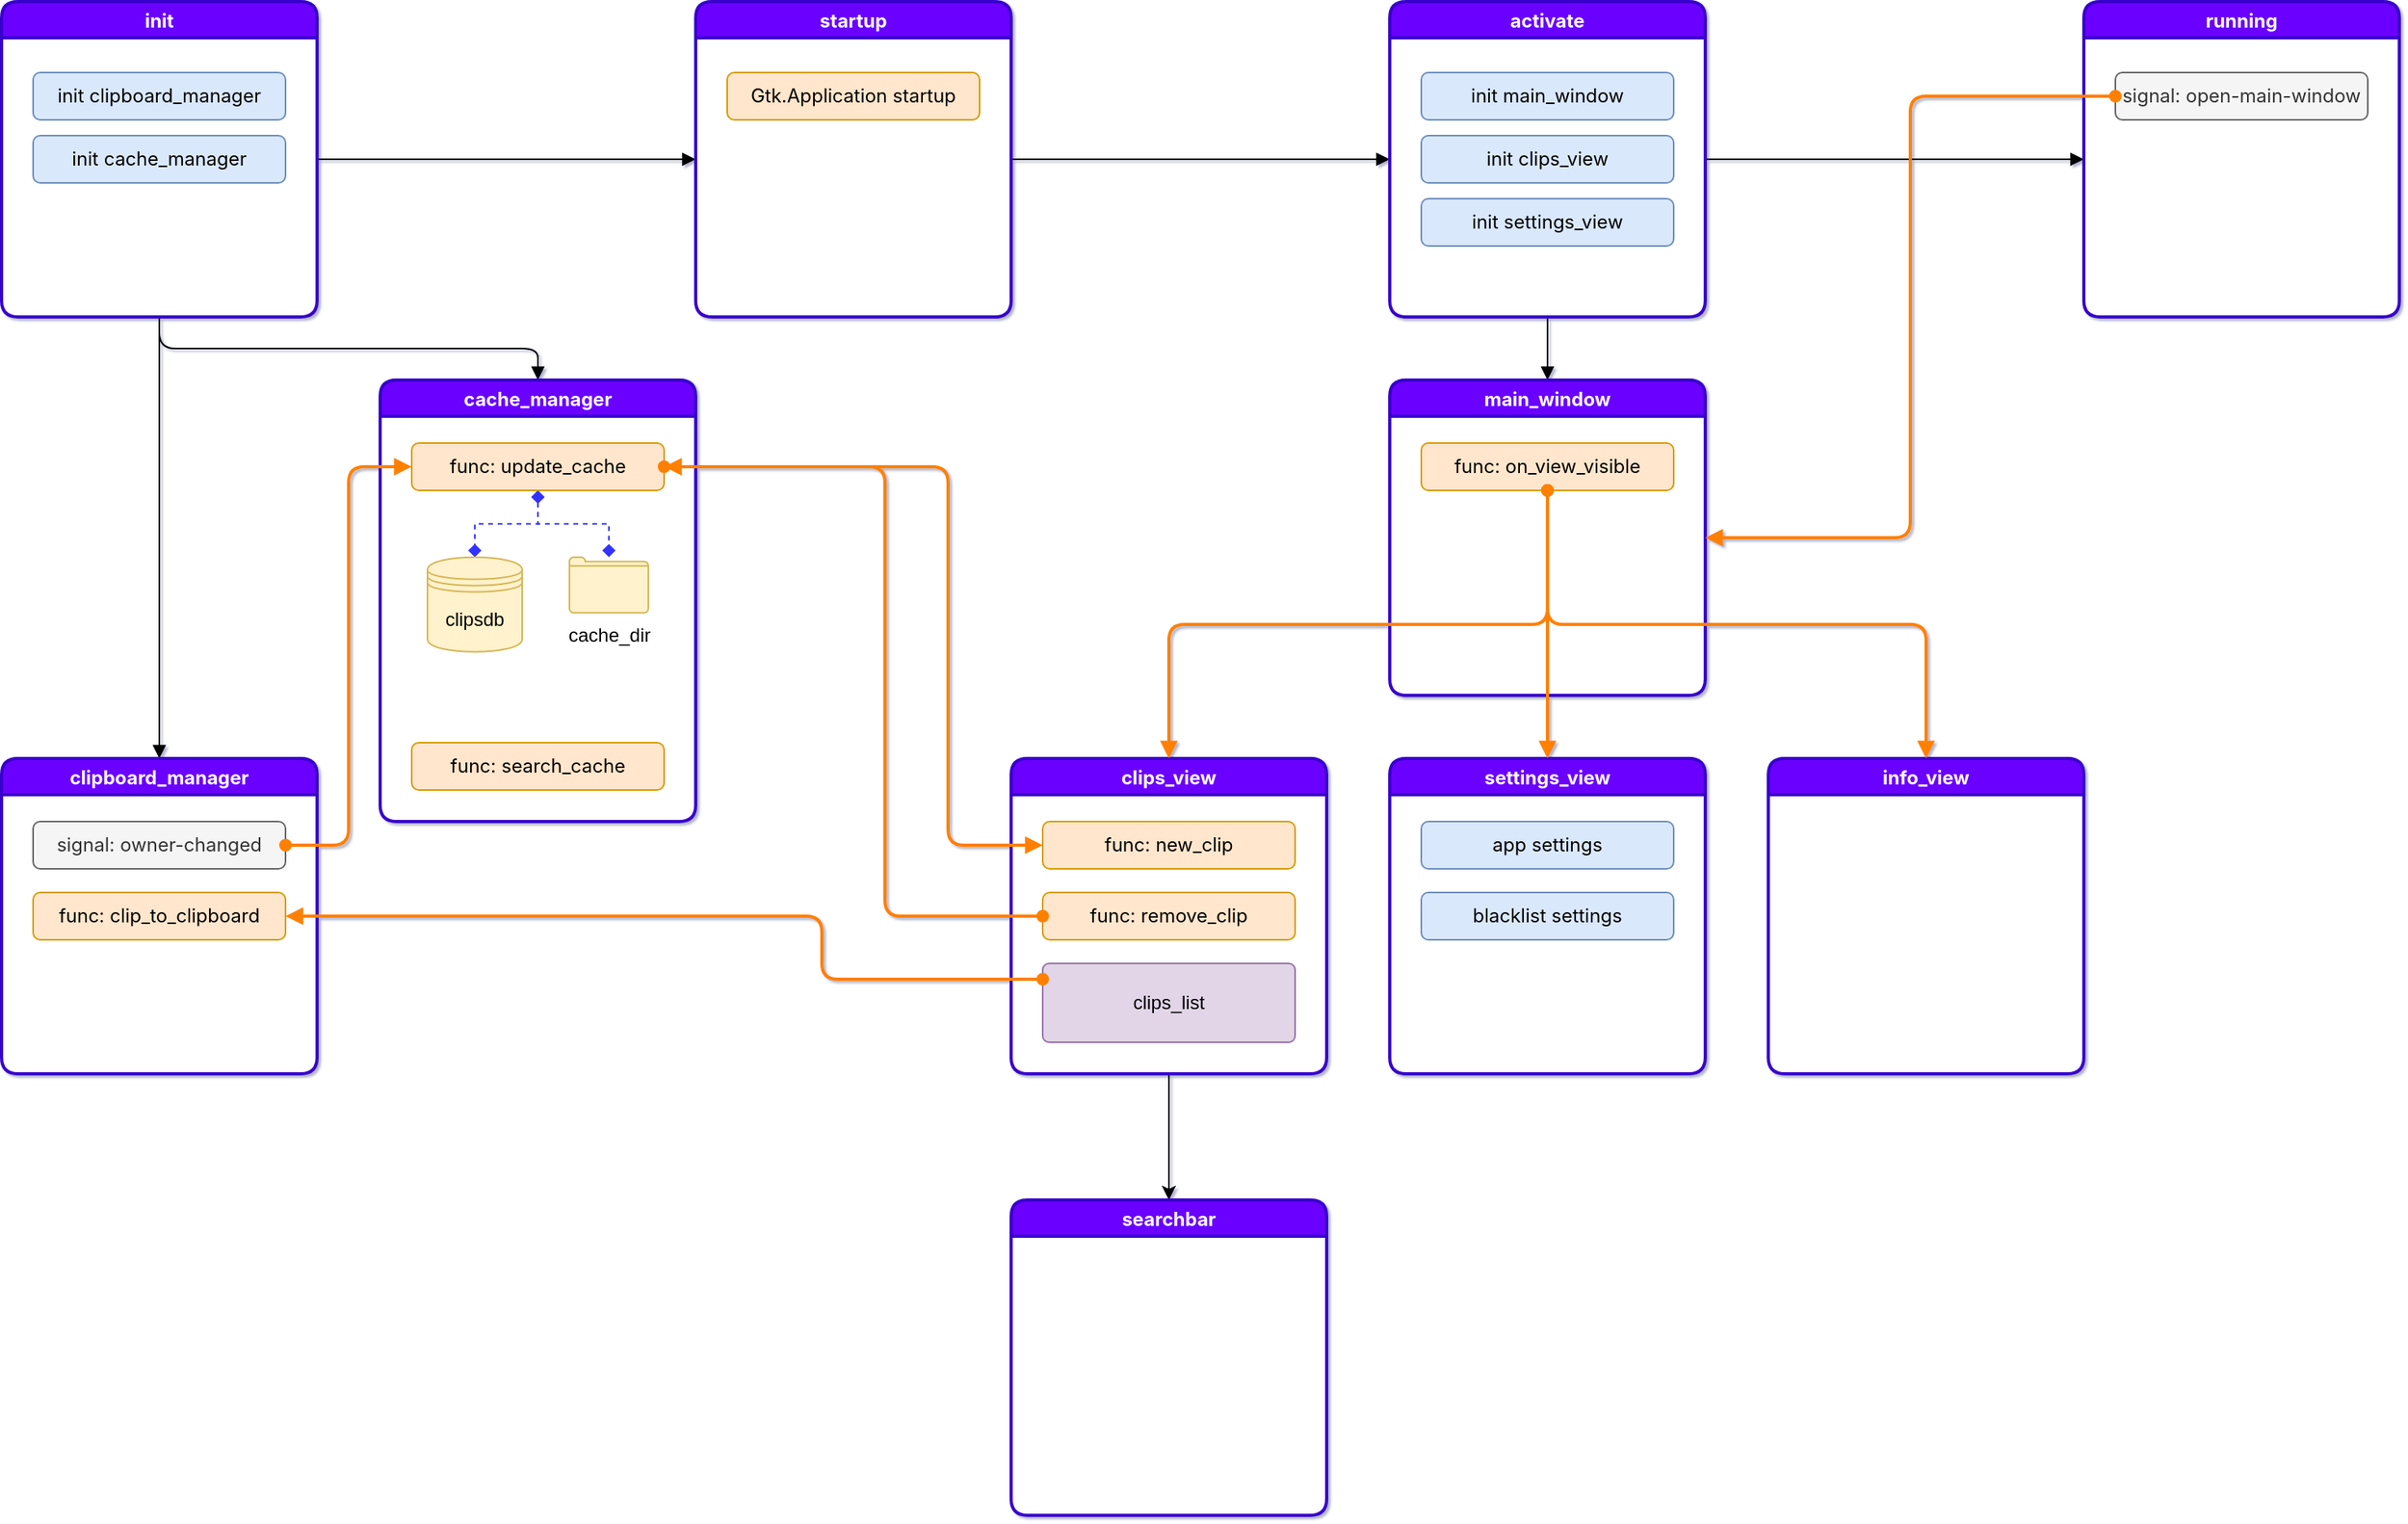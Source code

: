 <mxfile version="13.6.5" pages="2">
    <diagram id="j1ny3Ss1Q0sh5PDAtYMi" name="flow">
        <mxGraphModel dx="1838" dy="849" grid="1" gridSize="10" guides="1" tooltips="1" connect="1" arrows="1" fold="1" page="1" pageScale="1" pageWidth="1654" pageHeight="1169" math="0" shadow="1">
            <root>
                <mxCell id="9WSpmLzHRRsmoLOSvqGu-0"/>
                <mxCell id="9WSpmLzHRRsmoLOSvqGu-1" parent="9WSpmLzHRRsmoLOSvqGu-0"/>
                <mxCell id="9WSpmLzHRRsmoLOSvqGu-28" value="" style="edgeStyle=orthogonalEdgeStyle;rounded=1;orthogonalLoop=1;jettySize=auto;html=1;fontFamily=Inter;fontSource=https%3A%2F%2Ffonts.googleapis.com%2Fcss%3Ffamily%3DInter;strokeWidth=1;endArrow=block;endFill=1;" parent="9WSpmLzHRRsmoLOSvqGu-1" source="9WSpmLzHRRsmoLOSvqGu-22" target="9WSpmLzHRRsmoLOSvqGu-26" edge="1">
                    <mxGeometry relative="1" as="geometry"/>
                </mxCell>
                <mxCell id="1" value="" style="edgeStyle=orthogonalEdgeStyle;rounded=0;orthogonalLoop=1;jettySize=auto;html=1;endArrow=block;endFill=1;" parent="9WSpmLzHRRsmoLOSvqGu-1" source="9WSpmLzHRRsmoLOSvqGu-22" target="0" edge="1">
                    <mxGeometry relative="1" as="geometry"/>
                </mxCell>
                <mxCell id="6" style="edgeStyle=orthogonalEdgeStyle;rounded=1;orthogonalLoop=1;jettySize=auto;html=1;entryX=0.5;entryY=0;entryDx=0;entryDy=0;endArrow=block;endFill=1;" parent="9WSpmLzHRRsmoLOSvqGu-1" source="9WSpmLzHRRsmoLOSvqGu-22" target="5" edge="1">
                    <mxGeometry relative="1" as="geometry">
                        <Array as="points">
                            <mxPoint x="180" y="260"/>
                            <mxPoint x="420" y="260"/>
                        </Array>
                    </mxGeometry>
                </mxCell>
                <mxCell id="9WSpmLzHRRsmoLOSvqGu-22" value="init" style="swimlane;fillColor=#6a00ff;strokeColor=#3700CC;fontColor=#ffffff;strokeWidth=2;rounded=1;shadow=0;sketch=0;glass=0;fontFamily=Inter;fontSource=https%3A%2F%2Ffonts.googleapis.com%2Fcss%3Ffamily%3DInter;swimlaneFillColor=#ffffff;" parent="9WSpmLzHRRsmoLOSvqGu-1" vertex="1">
                    <mxGeometry x="80" y="40" width="200" height="200" as="geometry"/>
                </mxCell>
                <mxCell id="2" value="init clipboard_manager" style="rounded=1;whiteSpace=wrap;html=1;fontFamily=Inter;fontSource=https%3A%2F%2Ffonts.googleapis.com%2Fcss%3Ffamily%3DInter;fillColor=#dae8fc;strokeColor=#6c8ebf;" parent="9WSpmLzHRRsmoLOSvqGu-22" vertex="1">
                    <mxGeometry x="20" y="45" width="160" height="30" as="geometry"/>
                </mxCell>
                <mxCell id="3" value="init cache_manager" style="rounded=1;whiteSpace=wrap;html=1;fontFamily=Inter;fontSource=https%3A%2F%2Ffonts.googleapis.com%2Fcss%3Ffamily%3DInter;fillColor=#dae8fc;strokeColor=#6c8ebf;" parent="9WSpmLzHRRsmoLOSvqGu-22" vertex="1">
                    <mxGeometry x="20" y="85" width="160" height="30" as="geometry"/>
                </mxCell>
                <mxCell id="ZoLEWMUwDy_6GeyxjTov-4" value="" style="edgeStyle=orthogonalEdgeStyle;rounded=1;orthogonalLoop=1;jettySize=auto;html=1;fontFamily=Inter;fontSource=https%3A%2F%2Ffonts.googleapis.com%2Fcss%3Ffamily%3DInter;strokeWidth=1;endArrow=block;endFill=1;" parent="9WSpmLzHRRsmoLOSvqGu-1" source="9WSpmLzHRRsmoLOSvqGu-26" target="ZoLEWMUwDy_6GeyxjTov-0" edge="1">
                    <mxGeometry relative="1" as="geometry"/>
                </mxCell>
                <mxCell id="9WSpmLzHRRsmoLOSvqGu-26" value="startup" style="swimlane;fillColor=#6a00ff;strokeColor=#3700CC;fontColor=#ffffff;strokeWidth=2;perimeterSpacing=0;rounded=1;fontFamily=Inter;fontSource=https%3A%2F%2Ffonts.googleapis.com%2Fcss%3Ffamily%3DInter;swimlaneFillColor=#ffffff;" parent="9WSpmLzHRRsmoLOSvqGu-1" vertex="1">
                    <mxGeometry x="520" y="40" width="200" height="200" as="geometry"/>
                </mxCell>
                <mxCell id="9WSpmLzHRRsmoLOSvqGu-13" value="Gtk.Application startup" style="rounded=1;whiteSpace=wrap;html=1;fontFamily=Inter;fontSource=https%3A%2F%2Ffonts.googleapis.com%2Fcss%3Ffamily%3DInter;fillColor=#ffe6cc;strokeColor=#d79b00;" parent="9WSpmLzHRRsmoLOSvqGu-26" vertex="1">
                    <mxGeometry x="20" y="45" width="160" height="30" as="geometry"/>
                </mxCell>
                <mxCell id="hLRt6eJ45aM8rtLhUjsM-7" value="" style="edgeStyle=orthogonalEdgeStyle;rounded=1;orthogonalLoop=1;jettySize=auto;html=1;fontFamily=Inter;fontSource=https%3A%2F%2Ffonts.googleapis.com%2Fcss%3Ffamily%3DInter;strokeWidth=1;endArrow=block;endFill=1;" parent="9WSpmLzHRRsmoLOSvqGu-1" source="ZoLEWMUwDy_6GeyxjTov-0" target="hLRt6eJ45aM8rtLhUjsM-5" edge="1">
                    <mxGeometry relative="1" as="geometry"/>
                </mxCell>
                <mxCell id="SwcRo_79waH0NxTdfLfB-39" style="edgeStyle=elbowEdgeStyle;rounded=1;orthogonalLoop=1;jettySize=auto;html=1;entryX=0.5;entryY=0;entryDx=0;entryDy=0;endArrow=block;endFill=1;strokeColor=#000000;strokeWidth=1;fontFamily=Inter;" parent="9WSpmLzHRRsmoLOSvqGu-1" source="ZoLEWMUwDy_6GeyxjTov-0" target="SwcRo_79waH0NxTdfLfB-35" edge="1">
                    <mxGeometry relative="1" as="geometry"/>
                </mxCell>
                <mxCell id="ZoLEWMUwDy_6GeyxjTov-0" value="activate" style="swimlane;fillColor=#6a00ff;strokeColor=#3700CC;fontColor=#ffffff;strokeWidth=2;perimeterSpacing=0;rounded=1;fontFamily=Inter;fontSource=https%3A%2F%2Ffonts.googleapis.com%2Fcss%3Ffamily%3DInter;swimlaneFillColor=#ffffff;" parent="9WSpmLzHRRsmoLOSvqGu-1" vertex="1">
                    <mxGeometry x="960" y="40" width="200" height="200" as="geometry"/>
                </mxCell>
                <mxCell id="9WSpmLzHRRsmoLOSvqGu-16" value="init main_window" style="rounded=1;whiteSpace=wrap;html=1;fontFamily=Inter;fontSource=https%3A%2F%2Ffonts.googleapis.com%2Fcss%3Ffamily%3DInter;fillColor=#dae8fc;strokeColor=#6c8ebf;" parent="ZoLEWMUwDy_6GeyxjTov-0" vertex="1">
                    <mxGeometry x="20" y="45" width="160" height="30" as="geometry"/>
                </mxCell>
                <mxCell id="C7c_2EIT-gh8rbHYRcQ1-89" value="init clips_view" style="rounded=1;whiteSpace=wrap;html=1;fontFamily=Inter;fontSource=https%3A%2F%2Ffonts.googleapis.com%2Fcss%3Ffamily%3DInter;fillColor=#dae8fc;strokeColor=#6c8ebf;" parent="ZoLEWMUwDy_6GeyxjTov-0" vertex="1">
                    <mxGeometry x="20" y="85" width="160" height="30" as="geometry"/>
                </mxCell>
                <mxCell id="C7c_2EIT-gh8rbHYRcQ1-90" value="init settings_view" style="rounded=1;whiteSpace=wrap;html=1;fontFamily=Inter;fontSource=https%3A%2F%2Ffonts.googleapis.com%2Fcss%3Ffamily%3DInter;fillColor=#dae8fc;strokeColor=#6c8ebf;" parent="ZoLEWMUwDy_6GeyxjTov-0" vertex="1">
                    <mxGeometry x="20" y="125" width="160" height="30" as="geometry"/>
                </mxCell>
                <mxCell id="hLRt6eJ45aM8rtLhUjsM-5" value="running" style="swimlane;fillColor=#6a00ff;strokeColor=#3700CC;fontColor=#ffffff;strokeWidth=2;perimeterSpacing=0;rounded=1;fontFamily=Inter;fontSource=https%3A%2F%2Ffonts.googleapis.com%2Fcss%3Ffamily%3DInter;swimlaneFillColor=#ffffff;" parent="9WSpmLzHRRsmoLOSvqGu-1" vertex="1">
                    <mxGeometry x="1400" y="40" width="200" height="200" as="geometry"/>
                </mxCell>
                <mxCell id="SwcRo_79waH0NxTdfLfB-34" value="signal: open-main-window" style="rounded=1;whiteSpace=wrap;html=1;fontFamily=Inter;fontSource=https%3A%2F%2Ffonts.googleapis.com%2Fcss%3Ffamily%3DInter;fillColor=#f5f5f5;strokeColor=#666666;fontColor=#333333;" parent="hLRt6eJ45aM8rtLhUjsM-5" vertex="1">
                    <mxGeometry x="20" y="45" width="160" height="30" as="geometry"/>
                </mxCell>
                <mxCell id="0" value="clipboard_manager" style="swimlane;fillColor=#6a00ff;strokeColor=#3700CC;fontColor=#ffffff;strokeWidth=2;rounded=1;shadow=0;sketch=0;glass=0;fontFamily=Inter;fontSource=https%3A%2F%2Ffonts.googleapis.com%2Fcss%3Ffamily%3DInter;swimlaneFillColor=#ffffff;startSize=23;" parent="9WSpmLzHRRsmoLOSvqGu-1" vertex="1">
                    <mxGeometry x="80" y="520" width="200" height="200" as="geometry"/>
                </mxCell>
                <mxCell id="SwcRo_79waH0NxTdfLfB-18" value="signal: owner-changed" style="rounded=1;whiteSpace=wrap;html=1;fontFamily=Inter;fontSource=https%3A%2F%2Ffonts.googleapis.com%2Fcss%3Ffamily%3DInter;fillColor=#f5f5f5;strokeColor=#666666;fontColor=#333333;" parent="0" vertex="1">
                    <mxGeometry x="20" y="40" width="160" height="30" as="geometry"/>
                </mxCell>
                <mxCell id="SwcRo_79waH0NxTdfLfB-28" value="func: clip_to_clipboard" style="rounded=1;whiteSpace=wrap;html=1;fontFamily=Inter;fontSource=https%3A%2F%2Ffonts.googleapis.com%2Fcss%3Ffamily%3DInter;fillColor=#ffe6cc;strokeColor=#d79b00;" parent="0" vertex="1">
                    <mxGeometry x="20" y="85" width="160" height="30" as="geometry"/>
                </mxCell>
                <mxCell id="5" value="cache_manager" style="swimlane;fillColor=#6a00ff;strokeColor=#3700CC;fontColor=#ffffff;strokeWidth=2;rounded=1;shadow=0;sketch=0;glass=0;fontFamily=Inter;fontSource=https%3A%2F%2Ffonts.googleapis.com%2Fcss%3Ffamily%3DInter;swimlaneFillColor=#ffffff;startSize=23;" parent="9WSpmLzHRRsmoLOSvqGu-1" vertex="1">
                    <mxGeometry x="320" y="280" width="200" height="280" as="geometry"/>
                </mxCell>
                <mxCell id="19" style="edgeStyle=orthogonalEdgeStyle;rounded=0;orthogonalLoop=1;jettySize=auto;html=1;endArrow=diamond;endFill=1;startArrow=diamond;startFill=1;dashed=1;strokeColor=#3333FF;" parent="5" source="SwcRo_79waH0NxTdfLfB-19" target="SwcRo_79waH0NxTdfLfB-33" edge="1">
                    <mxGeometry relative="1" as="geometry"/>
                </mxCell>
                <mxCell id="20" style="edgeStyle=orthogonalEdgeStyle;rounded=0;orthogonalLoop=1;jettySize=auto;html=1;entryX=0.5;entryY=0;entryDx=0;entryDy=0;endArrow=diamond;endFill=1;startArrow=diamond;startFill=1;dashed=1;strokeColor=#3333FF;" parent="5" source="SwcRo_79waH0NxTdfLfB-19" target="SwcRo_79waH0NxTdfLfB-23" edge="1">
                    <mxGeometry relative="1" as="geometry"/>
                </mxCell>
                <mxCell id="SwcRo_79waH0NxTdfLfB-19" value="func: update_cache" style="rounded=1;whiteSpace=wrap;html=1;fontFamily=Inter;fontSource=https%3A%2F%2Ffonts.googleapis.com%2Fcss%3Ffamily%3DInter;fillColor=#ffe6cc;strokeColor=#d79b00;" parent="5" vertex="1">
                    <mxGeometry x="20" y="40" width="160" height="30" as="geometry"/>
                </mxCell>
                <mxCell id="SwcRo_79waH0NxTdfLfB-23" value="clipsdb" style="shape=datastore;whiteSpace=wrap;html=1;fillColor=#fff2cc;strokeColor=#d6b656;" parent="5" vertex="1">
                    <mxGeometry x="30" y="112.39" width="60" height="60" as="geometry"/>
                </mxCell>
                <mxCell id="SwcRo_79waH0NxTdfLfB-33" value="cache_dir" style="html=1;verticalLabelPosition=bottom;align=center;labelBackgroundColor=#ffffff;verticalAlign=top;strokeWidth=1;strokeColor=#d6b656;shadow=0;dashed=0;shape=mxgraph.ios7.icons.folder;rounded=1;fillColor=#fff2cc;" parent="5" vertex="1">
                    <mxGeometry x="120" y="112.39" width="50" height="35.25" as="geometry"/>
                </mxCell>
                <mxCell id="29" value="func: search_cache" style="rounded=1;whiteSpace=wrap;html=1;fontFamily=Inter;fontSource=https%3A%2F%2Ffonts.googleapis.com%2Fcss%3Ffamily%3DInter;fillColor=#ffe6cc;strokeColor=#d79b00;" vertex="1" parent="5">
                    <mxGeometry x="20" y="230" width="160" height="30" as="geometry"/>
                </mxCell>
                <mxCell id="I3_1XdQ8ubKdgtrI8XkN-20" style="edgeStyle=orthogonalEdgeStyle;rounded=0;orthogonalLoop=1;jettySize=auto;html=1;entryX=0.5;entryY=0;entryDx=0;entryDy=0;" parent="9WSpmLzHRRsmoLOSvqGu-1" source="10" target="I3_1XdQ8ubKdgtrI8XkN-18" edge="1">
                    <mxGeometry relative="1" as="geometry"/>
                </mxCell>
                <mxCell id="10" value="clips_view" style="swimlane;fillColor=#6a00ff;strokeColor=#3700CC;fontColor=#ffffff;strokeWidth=2;perimeterSpacing=0;rounded=1;fontFamily=Inter;fontSource=https%3A%2F%2Ffonts.googleapis.com%2Fcss%3Ffamily%3DInter;swimlaneFillColor=#ffffff;" parent="9WSpmLzHRRsmoLOSvqGu-1" vertex="1">
                    <mxGeometry x="720" y="520" width="200" height="200" as="geometry"/>
                </mxCell>
                <mxCell id="11" value="func: new_clip" style="rounded=1;whiteSpace=wrap;html=1;fontFamily=Inter;fontSource=https%3A%2F%2Ffonts.googleapis.com%2Fcss%3Ffamily%3DInter;fillColor=#ffe6cc;strokeColor=#d79b00;" parent="10" vertex="1">
                    <mxGeometry x="20" y="40" width="160" height="30" as="geometry"/>
                </mxCell>
                <mxCell id="SwcRo_79waH0NxTdfLfB-24" value="func: remove_clip" style="rounded=1;whiteSpace=wrap;html=1;fontFamily=Inter;fontSource=https%3A%2F%2Ffonts.googleapis.com%2Fcss%3Ffamily%3DInter;fillColor=#ffe6cc;strokeColor=#d79b00;" parent="10" vertex="1">
                    <mxGeometry x="20" y="85" width="160" height="30" as="geometry"/>
                </mxCell>
                <mxCell id="SwcRo_79waH0NxTdfLfB-29" value="clips_list" style="rounded=1;whiteSpace=wrap;html=1;fillColor=#e1d5e7;strokeColor=#9673a6;arcSize=8;" parent="10" vertex="1">
                    <mxGeometry x="20" y="130" width="160" height="50" as="geometry"/>
                </mxCell>
                <mxCell id="15" value="settings_view" style="swimlane;fillColor=#6a00ff;strokeColor=#3700CC;fontColor=#ffffff;strokeWidth=2;perimeterSpacing=0;rounded=1;fontFamily=Inter;fontSource=https%3A%2F%2Ffonts.googleapis.com%2Fcss%3Ffamily%3DInter;swimlaneFillColor=#ffffff;" parent="9WSpmLzHRRsmoLOSvqGu-1" vertex="1">
                    <mxGeometry x="960" y="520" width="200" height="200" as="geometry"/>
                </mxCell>
                <mxCell id="16" value="app settings" style="rounded=1;whiteSpace=wrap;html=1;fontFamily=Inter;fontSource=https%3A%2F%2Ffonts.googleapis.com%2Fcss%3Ffamily%3DInter;fillColor=#dae8fc;strokeColor=#6c8ebf;" parent="15" vertex="1">
                    <mxGeometry x="20" y="40" width="160" height="30" as="geometry"/>
                </mxCell>
                <mxCell id="18" value="blacklist settings" style="rounded=1;whiteSpace=wrap;html=1;fontFamily=Inter;fontSource=https%3A%2F%2Ffonts.googleapis.com%2Fcss%3Ffamily%3DInter;fillColor=#dae8fc;strokeColor=#6c8ebf;" parent="15" vertex="1">
                    <mxGeometry x="20" y="85" width="160" height="30" as="geometry"/>
                </mxCell>
                <mxCell id="SwcRo_79waH0NxTdfLfB-20" style="edgeStyle=orthogonalEdgeStyle;rounded=1;orthogonalLoop=1;jettySize=auto;html=1;entryX=0;entryY=0.5;entryDx=0;entryDy=0;endArrow=block;endFill=1;startArrow=oval;startFill=1;strokeColor=#FF8000;strokeWidth=2;" parent="9WSpmLzHRRsmoLOSvqGu-1" source="SwcRo_79waH0NxTdfLfB-18" target="SwcRo_79waH0NxTdfLfB-19" edge="1">
                    <mxGeometry relative="1" as="geometry"/>
                </mxCell>
                <mxCell id="SwcRo_79waH0NxTdfLfB-21" style="edgeStyle=orthogonalEdgeStyle;rounded=1;orthogonalLoop=1;jettySize=auto;html=1;entryX=0;entryY=0.5;entryDx=0;entryDy=0;startArrow=oval;startFill=1;endArrow=block;endFill=1;strokeColor=#FF8000;strokeWidth=2;" parent="9WSpmLzHRRsmoLOSvqGu-1" source="SwcRo_79waH0NxTdfLfB-19" target="11" edge="1">
                    <mxGeometry relative="1" as="geometry">
                        <Array as="points">
                            <mxPoint x="680" y="335"/>
                            <mxPoint x="680" y="575"/>
                        </Array>
                    </mxGeometry>
                </mxCell>
                <mxCell id="SwcRo_79waH0NxTdfLfB-25" style="edgeStyle=orthogonalEdgeStyle;rounded=1;orthogonalLoop=1;jettySize=auto;html=1;entryX=1;entryY=0.5;entryDx=0;entryDy=0;startArrow=oval;startFill=1;endArrow=block;endFill=1;strokeColor=#FF8000;strokeWidth=2;" parent="9WSpmLzHRRsmoLOSvqGu-1" source="SwcRo_79waH0NxTdfLfB-24" target="SwcRo_79waH0NxTdfLfB-19" edge="1">
                    <mxGeometry relative="1" as="geometry">
                        <Array as="points">
                            <mxPoint x="640" y="620"/>
                            <mxPoint x="640" y="335"/>
                        </Array>
                    </mxGeometry>
                </mxCell>
                <mxCell id="SwcRo_79waH0NxTdfLfB-30" style="edgeStyle=elbowEdgeStyle;rounded=1;orthogonalLoop=1;jettySize=auto;html=1;entryX=1;entryY=0.5;entryDx=0;entryDy=0;startArrow=oval;startFill=1;endArrow=block;endFill=1;strokeColor=#FF8000;strokeWidth=2;" parent="9WSpmLzHRRsmoLOSvqGu-1" source="SwcRo_79waH0NxTdfLfB-29" target="SwcRo_79waH0NxTdfLfB-28" edge="1">
                    <mxGeometry relative="1" as="geometry">
                        <Array as="points">
                            <mxPoint x="600" y="660"/>
                        </Array>
                    </mxGeometry>
                </mxCell>
                <mxCell id="SwcRo_79waH0NxTdfLfB-35" value="main_window" style="swimlane;fillColor=#6a00ff;strokeColor=#3700CC;fontColor=#ffffff;strokeWidth=2;perimeterSpacing=0;rounded=1;fontFamily=Inter;fontSource=https%3A%2F%2Ffonts.googleapis.com%2Fcss%3Ffamily%3DInter;swimlaneFillColor=#ffffff;startSize=23;" parent="9WSpmLzHRRsmoLOSvqGu-1" vertex="1">
                    <mxGeometry x="960" y="280" width="200" height="200" as="geometry"/>
                </mxCell>
                <mxCell id="21" value="func: on_view_visible" style="rounded=1;whiteSpace=wrap;html=1;fontFamily=Inter;fontSource=https%3A%2F%2Ffonts.googleapis.com%2Fcss%3Ffamily%3DInter;fillColor=#ffe6cc;strokeColor=#d79b00;" vertex="1" parent="SwcRo_79waH0NxTdfLfB-35">
                    <mxGeometry x="20" y="40" width="160" height="30" as="geometry"/>
                </mxCell>
                <mxCell id="SwcRo_79waH0NxTdfLfB-44" style="edgeStyle=orthogonalEdgeStyle;rounded=1;orthogonalLoop=1;jettySize=auto;html=1;entryX=1;entryY=0.5;entryDx=0;entryDy=0;startArrow=oval;startFill=1;endArrow=block;endFill=1;strokeColor=#FF8000;strokeWidth=2;" parent="9WSpmLzHRRsmoLOSvqGu-1" source="SwcRo_79waH0NxTdfLfB-34" target="SwcRo_79waH0NxTdfLfB-35" edge="1">
                    <mxGeometry relative="1" as="geometry"/>
                </mxCell>
                <mxCell id="I3_1XdQ8ubKdgtrI8XkN-18" value="searchbar" style="swimlane;fillColor=#6a00ff;strokeColor=#3700CC;fontColor=#ffffff;strokeWidth=2;rounded=1;shadow=0;sketch=0;glass=0;fontFamily=Inter;fontSource=https%3A%2F%2Ffonts.googleapis.com%2Fcss%3Ffamily%3DInter;swimlaneFillColor=#ffffff;" parent="9WSpmLzHRRsmoLOSvqGu-1" vertex="1">
                    <mxGeometry x="720" y="800" width="200" height="200" as="geometry"/>
                </mxCell>
                <mxCell id="22" style="edgeStyle=orthogonalEdgeStyle;rounded=1;orthogonalLoop=1;jettySize=auto;html=1;entryX=0.5;entryY=0;entryDx=0;entryDy=0;startArrow=oval;startFill=1;endArrow=block;endFill=1;strokeColor=#FF8000;strokeWidth=2;exitX=0.5;exitY=1;exitDx=0;exitDy=0;" edge="1" parent="9WSpmLzHRRsmoLOSvqGu-1" source="21" target="10">
                    <mxGeometry relative="1" as="geometry">
                        <mxPoint x="530" y="390" as="sourcePoint"/>
                        <mxPoint x="850" y="650" as="targetPoint"/>
                    </mxGeometry>
                </mxCell>
                <mxCell id="23" style="edgeStyle=orthogonalEdgeStyle;rounded=1;orthogonalLoop=1;jettySize=auto;html=1;entryX=0.5;entryY=0;entryDx=0;entryDy=0;startArrow=oval;startFill=1;endArrow=block;endFill=1;strokeColor=#FF8000;strokeWidth=2;exitX=0.5;exitY=1;exitDx=0;exitDy=0;" edge="1" parent="9WSpmLzHRRsmoLOSvqGu-1" source="21" target="15">
                    <mxGeometry relative="1" as="geometry">
                        <mxPoint x="1070" y="360" as="sourcePoint"/>
                        <mxPoint x="950" y="530" as="targetPoint"/>
                    </mxGeometry>
                </mxCell>
                <mxCell id="24" value="info_view" style="swimlane;fillColor=#6a00ff;strokeColor=#3700CC;fontColor=#ffffff;strokeWidth=2;perimeterSpacing=0;rounded=1;fontFamily=Inter;fontSource=https%3A%2F%2Ffonts.googleapis.com%2Fcss%3Ffamily%3DInter;swimlaneFillColor=#ffffff;" vertex="1" parent="9WSpmLzHRRsmoLOSvqGu-1">
                    <mxGeometry x="1200" y="520" width="200" height="200" as="geometry"/>
                </mxCell>
                <mxCell id="27" style="edgeStyle=orthogonalEdgeStyle;rounded=1;orthogonalLoop=1;jettySize=auto;html=1;entryX=0.5;entryY=0;entryDx=0;entryDy=0;strokeColor=#FF8000;strokeWidth=2;endFill=1;endArrow=block;startFill=1;startArrow=oval;exitX=0.5;exitY=1;exitDx=0;exitDy=0;" edge="1" parent="9WSpmLzHRRsmoLOSvqGu-1" source="21" target="24">
                    <mxGeometry relative="1" as="geometry"/>
                </mxCell>
            </root>
        </mxGraphModel>
    </diagram>
    <diagram name="searbar" id="U3bnbThII9YhZE0fmyeJ">
        &#xa;        &#xa;        &#xa;        &#xa;        &#xa;&#xa;&#xa;&#xa;&#xa;
        <mxGraphModel dx="1838" dy="849" grid="1" gridSize="10" guides="1" tooltips="1" connect="1" arrows="1" fold="1" page="1" pageScale="1" pageWidth="1654" pageHeight="1169" math="0" shadow="1">
            &#xa;            &#xa;            &#xa;            &#xa;            &#xa;&#xa;&#xa;&#xa;&#xa;
            <root>
                &#xa;                &#xa;                &#xa;                &#xa;                &#xa;&#xa;&#xa;&#xa;&#xa;
                <mxCell id="IrCPyjXqcjIIefbZYKyj-0"/>
                &#xa;                &#xa;                &#xa;                &#xa;                &#xa;&#xa;&#xa;&#xa;&#xa;
                <mxCell id="IrCPyjXqcjIIefbZYKyj-1" parent="IrCPyjXqcjIIefbZYKyj-0"/>
                &#xa;                &#xa;                &#xa;                &#xa;                &#xa;&#xa;&#xa;&#xa;&#xa;
            </root>
            &#xa;            &#xa;            &#xa;            &#xa;            &#xa;&#xa;&#xa;&#xa;&#xa;
        </mxGraphModel>
        &#xa;        &#xa;        &#xa;        &#xa;        &#xa;&#xa;&#xa;&#xa;&#xa;
    </diagram>
</mxfile>